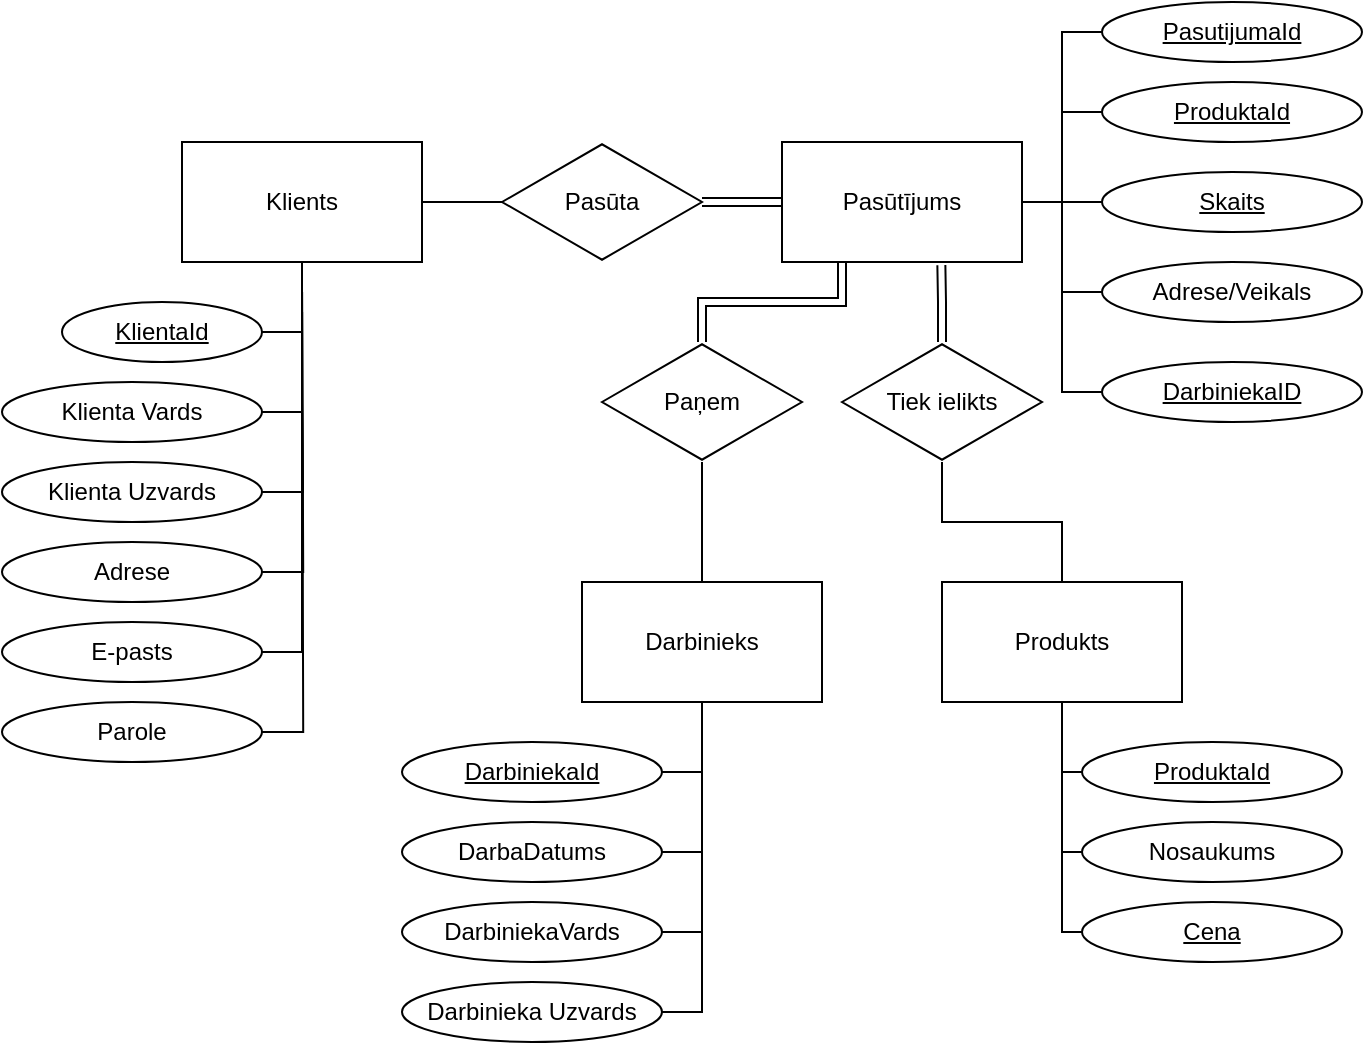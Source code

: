 <mxfile version="20.6.0" type="github">
  <diagram id="C5RBs43oDa-KdzZeNtuy" name="Page-1">
    <mxGraphModel dx="1221" dy="639" grid="1" gridSize="10" guides="1" tooltips="1" connect="1" arrows="1" fold="1" page="1" pageScale="1" pageWidth="827" pageHeight="1169" math="0" shadow="0">
      <root>
        <mxCell id="WIyWlLk6GJQsqaUBKTNV-0" />
        <mxCell id="WIyWlLk6GJQsqaUBKTNV-1" parent="WIyWlLk6GJQsqaUBKTNV-0" />
        <mxCell id="M2eFU0b9O7g4tf3ZistW-39" style="edgeStyle=orthogonalEdgeStyle;rounded=0;orthogonalLoop=1;jettySize=auto;html=1;endArrow=none;endFill=0;" parent="WIyWlLk6GJQsqaUBKTNV-1" source="M2eFU0b9O7g4tf3ZistW-18" target="M2eFU0b9O7g4tf3ZistW-20" edge="1">
          <mxGeometry relative="1" as="geometry" />
        </mxCell>
        <mxCell id="M2eFU0b9O7g4tf3ZistW-18" value="Klients" style="rounded=0;whiteSpace=wrap;html=1;" parent="WIyWlLk6GJQsqaUBKTNV-1" vertex="1">
          <mxGeometry x="100" y="370" width="120" height="60" as="geometry" />
        </mxCell>
        <mxCell id="M2eFU0b9O7g4tf3ZistW-36" style="edgeStyle=orthogonalEdgeStyle;rounded=0;orthogonalLoop=1;jettySize=auto;html=1;entryX=0;entryY=0.5;entryDx=0;entryDy=0;shape=link;" parent="WIyWlLk6GJQsqaUBKTNV-1" source="M2eFU0b9O7g4tf3ZistW-20" target="M2eFU0b9O7g4tf3ZistW-23" edge="1">
          <mxGeometry relative="1" as="geometry" />
        </mxCell>
        <mxCell id="M2eFU0b9O7g4tf3ZistW-20" value="Pasūta" style="html=1;whiteSpace=wrap;aspect=fixed;shape=isoRectangle;" parent="WIyWlLk6GJQsqaUBKTNV-1" vertex="1">
          <mxGeometry x="260" y="370" width="100" height="60" as="geometry" />
        </mxCell>
        <mxCell id="M2eFU0b9O7g4tf3ZistW-23" value="Pasūtījums" style="rounded=0;whiteSpace=wrap;html=1;" parent="WIyWlLk6GJQsqaUBKTNV-1" vertex="1">
          <mxGeometry x="400" y="370" width="120" height="60" as="geometry" />
        </mxCell>
        <mxCell id="M2eFU0b9O7g4tf3ZistW-29" style="edgeStyle=orthogonalEdgeStyle;rounded=0;orthogonalLoop=1;jettySize=auto;html=1;entryX=0.5;entryY=1;entryDx=0;entryDy=0;endArrow=none;endFill=0;" parent="WIyWlLk6GJQsqaUBKTNV-1" source="M2eFU0b9O7g4tf3ZistW-24" target="M2eFU0b9O7g4tf3ZistW-18" edge="1">
          <mxGeometry relative="1" as="geometry">
            <Array as="points">
              <mxPoint x="160" y="465" />
            </Array>
          </mxGeometry>
        </mxCell>
        <mxCell id="M2eFU0b9O7g4tf3ZistW-24" value="&lt;u&gt;KlientaId&lt;/u&gt;" style="strokeWidth=1;html=1;shape=mxgraph.flowchart.start_1;whiteSpace=wrap;" parent="WIyWlLk6GJQsqaUBKTNV-1" vertex="1">
          <mxGeometry x="40" y="450" width="100" height="30" as="geometry" />
        </mxCell>
        <mxCell id="M2eFU0b9O7g4tf3ZistW-32" style="edgeStyle=orthogonalEdgeStyle;rounded=0;orthogonalLoop=1;jettySize=auto;html=1;entryX=0.5;entryY=1;entryDx=0;entryDy=0;endArrow=none;endFill=0;" parent="WIyWlLk6GJQsqaUBKTNV-1" target="M2eFU0b9O7g4tf3ZistW-18" edge="1">
          <mxGeometry relative="1" as="geometry">
            <mxPoint x="140" y="505" as="sourcePoint" />
            <Array as="points">
              <mxPoint x="160" y="505" />
            </Array>
          </mxGeometry>
        </mxCell>
        <mxCell id="M2eFU0b9O7g4tf3ZistW-33" value="Klienta Vards" style="strokeWidth=1;html=1;shape=mxgraph.flowchart.start_1;whiteSpace=wrap;" parent="WIyWlLk6GJQsqaUBKTNV-1" vertex="1">
          <mxGeometry x="10" y="490" width="130" height="30" as="geometry" />
        </mxCell>
        <mxCell id="zRcHhMCQFuEow_o__520-2" style="edgeStyle=orthogonalEdgeStyle;rounded=0;orthogonalLoop=1;jettySize=auto;html=1;endArrow=none;endFill=0;" edge="1" parent="WIyWlLk6GJQsqaUBKTNV-1" source="zRcHhMCQFuEow_o__520-0">
          <mxGeometry relative="1" as="geometry">
            <mxPoint x="160" y="500" as="targetPoint" />
          </mxGeometry>
        </mxCell>
        <mxCell id="zRcHhMCQFuEow_o__520-0" value="Klienta Uzvards" style="strokeWidth=1;html=1;shape=mxgraph.flowchart.start_1;whiteSpace=wrap;" vertex="1" parent="WIyWlLk6GJQsqaUBKTNV-1">
          <mxGeometry x="10" y="530" width="130" height="30" as="geometry" />
        </mxCell>
        <mxCell id="zRcHhMCQFuEow_o__520-5" style="edgeStyle=orthogonalEdgeStyle;rounded=0;orthogonalLoop=1;jettySize=auto;html=1;endArrow=none;endFill=0;" edge="1" parent="WIyWlLk6GJQsqaUBKTNV-1" source="zRcHhMCQFuEow_o__520-3">
          <mxGeometry relative="1" as="geometry">
            <mxPoint x="160.059" y="445" as="targetPoint" />
          </mxGeometry>
        </mxCell>
        <mxCell id="zRcHhMCQFuEow_o__520-3" value="Adrese" style="strokeWidth=1;html=1;shape=mxgraph.flowchart.start_1;whiteSpace=wrap;" vertex="1" parent="WIyWlLk6GJQsqaUBKTNV-1">
          <mxGeometry x="10" y="570" width="130" height="30" as="geometry" />
        </mxCell>
        <mxCell id="zRcHhMCQFuEow_o__520-8" style="edgeStyle=orthogonalEdgeStyle;rounded=0;orthogonalLoop=1;jettySize=auto;html=1;entryX=0.5;entryY=1;entryDx=0;entryDy=0;endArrow=none;endFill=0;" edge="1" parent="WIyWlLk6GJQsqaUBKTNV-1" source="zRcHhMCQFuEow_o__520-6" target="M2eFU0b9O7g4tf3ZistW-18">
          <mxGeometry relative="1" as="geometry">
            <Array as="points">
              <mxPoint x="160" y="625" />
            </Array>
          </mxGeometry>
        </mxCell>
        <mxCell id="zRcHhMCQFuEow_o__520-6" value="E-pasts" style="strokeWidth=1;html=1;shape=mxgraph.flowchart.start_1;whiteSpace=wrap;" vertex="1" parent="WIyWlLk6GJQsqaUBKTNV-1">
          <mxGeometry x="10" y="610" width="130" height="30" as="geometry" />
        </mxCell>
        <mxCell id="zRcHhMCQFuEow_o__520-10" style="edgeStyle=orthogonalEdgeStyle;rounded=0;orthogonalLoop=1;jettySize=auto;html=1;endArrow=none;endFill=0;" edge="1" parent="WIyWlLk6GJQsqaUBKTNV-1" source="zRcHhMCQFuEow_o__520-7">
          <mxGeometry relative="1" as="geometry">
            <mxPoint x="160.059" y="455" as="targetPoint" />
          </mxGeometry>
        </mxCell>
        <mxCell id="zRcHhMCQFuEow_o__520-7" value="Parole" style="strokeWidth=1;html=1;shape=mxgraph.flowchart.start_1;whiteSpace=wrap;" vertex="1" parent="WIyWlLk6GJQsqaUBKTNV-1">
          <mxGeometry x="10" y="650" width="130" height="30" as="geometry" />
        </mxCell>
        <mxCell id="zRcHhMCQFuEow_o__520-12" style="edgeStyle=orthogonalEdgeStyle;rounded=0;orthogonalLoop=1;jettySize=auto;html=1;entryX=1;entryY=0.5;entryDx=0;entryDy=0;endArrow=none;endFill=0;" edge="1" parent="WIyWlLk6GJQsqaUBKTNV-1" source="zRcHhMCQFuEow_o__520-11" target="M2eFU0b9O7g4tf3ZistW-23">
          <mxGeometry relative="1" as="geometry" />
        </mxCell>
        <mxCell id="zRcHhMCQFuEow_o__520-17" style="edgeStyle=orthogonalEdgeStyle;rounded=0;orthogonalLoop=1;jettySize=auto;html=1;exitX=0;exitY=0.5;exitDx=0;exitDy=0;exitPerimeter=0;endArrow=none;endFill=0;" edge="1" parent="WIyWlLk6GJQsqaUBKTNV-1" source="zRcHhMCQFuEow_o__520-13">
          <mxGeometry relative="1" as="geometry">
            <mxPoint x="540" y="400" as="targetPoint" />
          </mxGeometry>
        </mxCell>
        <mxCell id="zRcHhMCQFuEow_o__520-13" value="&lt;u&gt;DarbiniekaID&lt;/u&gt;" style="strokeWidth=1;html=1;shape=mxgraph.flowchart.start_1;whiteSpace=wrap;" vertex="1" parent="WIyWlLk6GJQsqaUBKTNV-1">
          <mxGeometry x="560" y="480" width="130" height="30" as="geometry" />
        </mxCell>
        <mxCell id="zRcHhMCQFuEow_o__520-22" style="edgeStyle=orthogonalEdgeStyle;rounded=0;orthogonalLoop=1;jettySize=auto;html=1;exitX=0;exitY=0.5;exitDx=0;exitDy=0;exitPerimeter=0;endArrow=none;endFill=0;" edge="1" parent="WIyWlLk6GJQsqaUBKTNV-1" source="zRcHhMCQFuEow_o__520-20">
          <mxGeometry relative="1" as="geometry">
            <mxPoint x="540.059" y="445" as="targetPoint" />
          </mxGeometry>
        </mxCell>
        <mxCell id="zRcHhMCQFuEow_o__520-20" value="Adrese/Veikals" style="strokeWidth=1;html=1;shape=mxgraph.flowchart.start_1;whiteSpace=wrap;" vertex="1" parent="WIyWlLk6GJQsqaUBKTNV-1">
          <mxGeometry x="560" y="430" width="130" height="30" as="geometry" />
        </mxCell>
        <mxCell id="zRcHhMCQFuEow_o__520-25" style="edgeStyle=orthogonalEdgeStyle;rounded=0;orthogonalLoop=1;jettySize=auto;html=1;endArrow=none;endFill=0;" edge="1" parent="WIyWlLk6GJQsqaUBKTNV-1" source="zRcHhMCQFuEow_o__520-23">
          <mxGeometry relative="1" as="geometry">
            <mxPoint x="540" y="400" as="targetPoint" />
            <Array as="points">
              <mxPoint x="540" y="315" />
            </Array>
          </mxGeometry>
        </mxCell>
        <mxCell id="zRcHhMCQFuEow_o__520-23" value="&lt;u&gt;PasutijumaId&lt;/u&gt;" style="strokeWidth=1;html=1;shape=mxgraph.flowchart.start_1;whiteSpace=wrap;" vertex="1" parent="WIyWlLk6GJQsqaUBKTNV-1">
          <mxGeometry x="560" y="300" width="130" height="30" as="geometry" />
        </mxCell>
        <mxCell id="zRcHhMCQFuEow_o__520-62" style="edgeStyle=orthogonalEdgeStyle;rounded=0;orthogonalLoop=1;jettySize=auto;html=1;endArrow=none;endFill=0;" edge="1" parent="WIyWlLk6GJQsqaUBKTNV-1" source="zRcHhMCQFuEow_o__520-28" target="zRcHhMCQFuEow_o__520-59">
          <mxGeometry relative="1" as="geometry" />
        </mxCell>
        <mxCell id="zRcHhMCQFuEow_o__520-28" value="Produkts" style="rounded=0;whiteSpace=wrap;html=1;" vertex="1" parent="WIyWlLk6GJQsqaUBKTNV-1">
          <mxGeometry x="480" y="590" width="120" height="60" as="geometry" />
        </mxCell>
        <mxCell id="zRcHhMCQFuEow_o__520-31" style="edgeStyle=orthogonalEdgeStyle;rounded=0;orthogonalLoop=1;jettySize=auto;html=1;endArrow=none;endFill=0;" edge="1" parent="WIyWlLk6GJQsqaUBKTNV-1" source="zRcHhMCQFuEow_o__520-29" target="zRcHhMCQFuEow_o__520-57">
          <mxGeometry relative="1" as="geometry">
            <mxPoint x="440" y="430" as="targetPoint" />
            <Array as="points">
              <mxPoint x="360" y="540" />
              <mxPoint x="360" y="540" />
            </Array>
          </mxGeometry>
        </mxCell>
        <mxCell id="zRcHhMCQFuEow_o__520-29" value="Darbinieks" style="rounded=0;whiteSpace=wrap;html=1;" vertex="1" parent="WIyWlLk6GJQsqaUBKTNV-1">
          <mxGeometry x="300" y="590" width="120" height="60" as="geometry" />
        </mxCell>
        <mxCell id="zRcHhMCQFuEow_o__520-36" style="edgeStyle=orthogonalEdgeStyle;rounded=0;orthogonalLoop=1;jettySize=auto;html=1;entryX=0.5;entryY=1;entryDx=0;entryDy=0;endArrow=none;endFill=0;" edge="1" parent="WIyWlLk6GJQsqaUBKTNV-1" source="zRcHhMCQFuEow_o__520-30" target="zRcHhMCQFuEow_o__520-29">
          <mxGeometry relative="1" as="geometry">
            <Array as="points">
              <mxPoint x="360" y="685" />
            </Array>
          </mxGeometry>
        </mxCell>
        <mxCell id="zRcHhMCQFuEow_o__520-30" value="&lt;u&gt;DarbiniekaId&lt;span style=&quot;color: rgba(0, 0, 0, 0); font-family: monospace; font-size: 0px; text-align: start;&quot;&gt;%3CmxGraphModel%3E%3Croot%3E%3CmxCell%20id%3D%220%22%2F%3E%3CmxCell%20id%3D%221%22%20parent%3D%220%22%2F%3E%3CmxCell%20id%3D%222%22%20value%3D%22Skaits%22%20style%3D%22strokeWidth%3D1%3Bhtml%3D1%3Bshape%3Dmxgraph.flowchart.start_1%3BwhiteSpace%3Dwrap%3B%22%20vertex%3D%221%22%20parent%3D%221%22%3E%3CmxGeometry%20x%3D%22560%22%20y%3D%22530%22%20width%3D%22130%22%20height%3D%2230%22%20as%3D%22geometry%22%2F%3E%3C%2FmxCell%3E%3C%2Froot%3E%3C%2FmxGraphModel%3E&lt;/span&gt;&lt;span style=&quot;color: rgba(0, 0, 0, 0); font-family: monospace; font-size: 0px; text-align: start;&quot;&gt;%3CmxGraphModel%3E%3Croot%3E%3CmxCell%20id%3D%220%22%2F%3E%3CmxCell%20id%3D%221%22%20parent%3D%220%22%2F%3E%3CmxCell%20id%3D%222%22%20value%3D%22Skaits%22%20style%3D%22strokeWidth%3D1%3Bhtml%3D1%3Bshape%3Dmxgraph.flowchart.start_1%3BwhiteSpace%3Dwrap%3B%22%20vertex%3D%221%22%20parent%3D%221%22%3E%3CmxGeometry%20x%3D%22560%22%20y%3D%22530%22%20width%3D%22130%22%20height%3D%2230%22%20as%3D%22geometry%22%2F%3E%3C%2FmxCell%3E%3C%2Froot%3E%3C%2FmxGraphModel%3E&lt;/span&gt;&lt;/u&gt;" style="strokeWidth=1;html=1;shape=mxgraph.flowchart.start_1;whiteSpace=wrap;" vertex="1" parent="WIyWlLk6GJQsqaUBKTNV-1">
          <mxGeometry x="210" y="670" width="130" height="30" as="geometry" />
        </mxCell>
        <mxCell id="zRcHhMCQFuEow_o__520-37" style="edgeStyle=orthogonalEdgeStyle;rounded=0;orthogonalLoop=1;jettySize=auto;html=1;entryX=0.5;entryY=1;entryDx=0;entryDy=0;endArrow=none;endFill=0;" edge="1" parent="WIyWlLk6GJQsqaUBKTNV-1" source="zRcHhMCQFuEow_o__520-33" target="zRcHhMCQFuEow_o__520-29">
          <mxGeometry relative="1" as="geometry">
            <Array as="points">
              <mxPoint x="360" y="725" />
            </Array>
          </mxGeometry>
        </mxCell>
        <mxCell id="zRcHhMCQFuEow_o__520-33" value="DarbaDatums" style="strokeWidth=1;html=1;shape=mxgraph.flowchart.start_1;whiteSpace=wrap;" vertex="1" parent="WIyWlLk6GJQsqaUBKTNV-1">
          <mxGeometry x="210" y="710" width="130" height="30" as="geometry" />
        </mxCell>
        <mxCell id="zRcHhMCQFuEow_o__520-38" style="edgeStyle=orthogonalEdgeStyle;rounded=0;orthogonalLoop=1;jettySize=auto;html=1;entryX=0.5;entryY=1;entryDx=0;entryDy=0;endArrow=none;endFill=0;" edge="1" parent="WIyWlLk6GJQsqaUBKTNV-1" source="zRcHhMCQFuEow_o__520-34" target="zRcHhMCQFuEow_o__520-29">
          <mxGeometry relative="1" as="geometry">
            <Array as="points">
              <mxPoint x="360" y="765" />
            </Array>
          </mxGeometry>
        </mxCell>
        <mxCell id="zRcHhMCQFuEow_o__520-34" value="DarbiniekaVards" style="strokeWidth=1;html=1;shape=mxgraph.flowchart.start_1;whiteSpace=wrap;" vertex="1" parent="WIyWlLk6GJQsqaUBKTNV-1">
          <mxGeometry x="210" y="750" width="130" height="30" as="geometry" />
        </mxCell>
        <mxCell id="zRcHhMCQFuEow_o__520-41" style="edgeStyle=orthogonalEdgeStyle;rounded=0;orthogonalLoop=1;jettySize=auto;html=1;entryX=0.5;entryY=1;entryDx=0;entryDy=0;endArrow=none;endFill=0;" edge="1" parent="WIyWlLk6GJQsqaUBKTNV-1" source="zRcHhMCQFuEow_o__520-35" target="zRcHhMCQFuEow_o__520-29">
          <mxGeometry relative="1" as="geometry">
            <Array as="points">
              <mxPoint x="360" y="805" />
            </Array>
          </mxGeometry>
        </mxCell>
        <mxCell id="zRcHhMCQFuEow_o__520-35" value="Darbinieka Uzvards" style="strokeWidth=1;html=1;shape=mxgraph.flowchart.start_1;whiteSpace=wrap;" vertex="1" parent="WIyWlLk6GJQsqaUBKTNV-1">
          <mxGeometry x="210" y="790" width="130" height="30" as="geometry" />
        </mxCell>
        <mxCell id="zRcHhMCQFuEow_o__520-44" style="edgeStyle=orthogonalEdgeStyle;rounded=0;orthogonalLoop=1;jettySize=auto;html=1;exitX=0;exitY=0.5;exitDx=0;exitDy=0;exitPerimeter=0;entryX=0.5;entryY=1;entryDx=0;entryDy=0;endArrow=none;endFill=0;" edge="1" parent="WIyWlLk6GJQsqaUBKTNV-1" source="zRcHhMCQFuEow_o__520-42" target="zRcHhMCQFuEow_o__520-28">
          <mxGeometry relative="1" as="geometry" />
        </mxCell>
        <mxCell id="zRcHhMCQFuEow_o__520-42" value="&lt;u&gt;ProduktaId&lt;/u&gt;" style="strokeWidth=1;html=1;shape=mxgraph.flowchart.start_1;whiteSpace=wrap;" vertex="1" parent="WIyWlLk6GJQsqaUBKTNV-1">
          <mxGeometry x="550" y="670" width="130" height="30" as="geometry" />
        </mxCell>
        <mxCell id="zRcHhMCQFuEow_o__520-50" style="edgeStyle=orthogonalEdgeStyle;rounded=0;orthogonalLoop=1;jettySize=auto;html=1;exitX=0;exitY=0.5;exitDx=0;exitDy=0;exitPerimeter=0;entryX=0.5;entryY=1;entryDx=0;entryDy=0;endArrow=none;endFill=0;" edge="1" parent="WIyWlLk6GJQsqaUBKTNV-1" source="zRcHhMCQFuEow_o__520-45" target="zRcHhMCQFuEow_o__520-28">
          <mxGeometry relative="1" as="geometry">
            <Array as="points">
              <mxPoint x="540" y="725" />
            </Array>
          </mxGeometry>
        </mxCell>
        <mxCell id="zRcHhMCQFuEow_o__520-45" value="Nosaukums" style="strokeWidth=1;html=1;shape=mxgraph.flowchart.start_1;whiteSpace=wrap;" vertex="1" parent="WIyWlLk6GJQsqaUBKTNV-1">
          <mxGeometry x="550" y="710" width="130" height="30" as="geometry" />
        </mxCell>
        <mxCell id="zRcHhMCQFuEow_o__520-49" style="edgeStyle=orthogonalEdgeStyle;rounded=0;orthogonalLoop=1;jettySize=auto;html=1;exitX=0;exitY=0.5;exitDx=0;exitDy=0;exitPerimeter=0;entryX=0.5;entryY=1;entryDx=0;entryDy=0;endArrow=none;endFill=0;" edge="1" parent="WIyWlLk6GJQsqaUBKTNV-1" source="zRcHhMCQFuEow_o__520-46" target="zRcHhMCQFuEow_o__520-28">
          <mxGeometry relative="1" as="geometry">
            <Array as="points">
              <mxPoint x="540" y="765" />
            </Array>
          </mxGeometry>
        </mxCell>
        <mxCell id="zRcHhMCQFuEow_o__520-46" value="&lt;u&gt;Cena&lt;/u&gt;" style="strokeWidth=1;html=1;shape=mxgraph.flowchart.start_1;whiteSpace=wrap;" vertex="1" parent="WIyWlLk6GJQsqaUBKTNV-1">
          <mxGeometry x="550" y="750" width="130" height="30" as="geometry" />
        </mxCell>
        <mxCell id="zRcHhMCQFuEow_o__520-47" value="&lt;u&gt;Skaits&lt;/u&gt;" style="strokeWidth=1;html=1;shape=mxgraph.flowchart.start_1;whiteSpace=wrap;" vertex="1" parent="WIyWlLk6GJQsqaUBKTNV-1">
          <mxGeometry x="560" y="385" width="130" height="30" as="geometry" />
        </mxCell>
        <mxCell id="zRcHhMCQFuEow_o__520-53" value="" style="edgeStyle=orthogonalEdgeStyle;rounded=0;orthogonalLoop=1;jettySize=auto;html=1;endArrow=none;endFill=0;" edge="1" parent="WIyWlLk6GJQsqaUBKTNV-1" source="M2eFU0b9O7g4tf3ZistW-23" target="zRcHhMCQFuEow_o__520-47">
          <mxGeometry relative="1" as="geometry">
            <mxPoint x="520" y="400.059" as="sourcePoint" />
            <mxPoint x="635" y="280" as="targetPoint" />
          </mxGeometry>
        </mxCell>
        <mxCell id="zRcHhMCQFuEow_o__520-11" value="&lt;u&gt;ProduktaId&lt;/u&gt;" style="strokeWidth=1;html=1;shape=mxgraph.flowchart.start_1;whiteSpace=wrap;" vertex="1" parent="WIyWlLk6GJQsqaUBKTNV-1">
          <mxGeometry x="560" y="340" width="130" height="30" as="geometry" />
        </mxCell>
        <mxCell id="zRcHhMCQFuEow_o__520-58" style="edgeStyle=orthogonalEdgeStyle;shape=link;rounded=0;orthogonalLoop=1;jettySize=auto;html=1;entryX=0.25;entryY=1;entryDx=0;entryDy=0;endArrow=none;endFill=0;" edge="1" parent="WIyWlLk6GJQsqaUBKTNV-1" source="zRcHhMCQFuEow_o__520-57" target="M2eFU0b9O7g4tf3ZistW-23">
          <mxGeometry relative="1" as="geometry" />
        </mxCell>
        <mxCell id="zRcHhMCQFuEow_o__520-57" value="Paņem" style="html=1;whiteSpace=wrap;aspect=fixed;shape=isoRectangle;" vertex="1" parent="WIyWlLk6GJQsqaUBKTNV-1">
          <mxGeometry x="310" y="470" width="100" height="60" as="geometry" />
        </mxCell>
        <mxCell id="zRcHhMCQFuEow_o__520-61" style="edgeStyle=orthogonalEdgeStyle;shape=link;rounded=0;orthogonalLoop=1;jettySize=auto;html=1;entryX=0.664;entryY=1.026;entryDx=0;entryDy=0;entryPerimeter=0;endArrow=none;endFill=0;" edge="1" parent="WIyWlLk6GJQsqaUBKTNV-1" source="zRcHhMCQFuEow_o__520-59" target="M2eFU0b9O7g4tf3ZistW-23">
          <mxGeometry relative="1" as="geometry" />
        </mxCell>
        <mxCell id="zRcHhMCQFuEow_o__520-59" value="Tiek ielikts" style="html=1;whiteSpace=wrap;aspect=fixed;shape=isoRectangle;" vertex="1" parent="WIyWlLk6GJQsqaUBKTNV-1">
          <mxGeometry x="430" y="470" width="100" height="60" as="geometry" />
        </mxCell>
      </root>
    </mxGraphModel>
  </diagram>
</mxfile>
